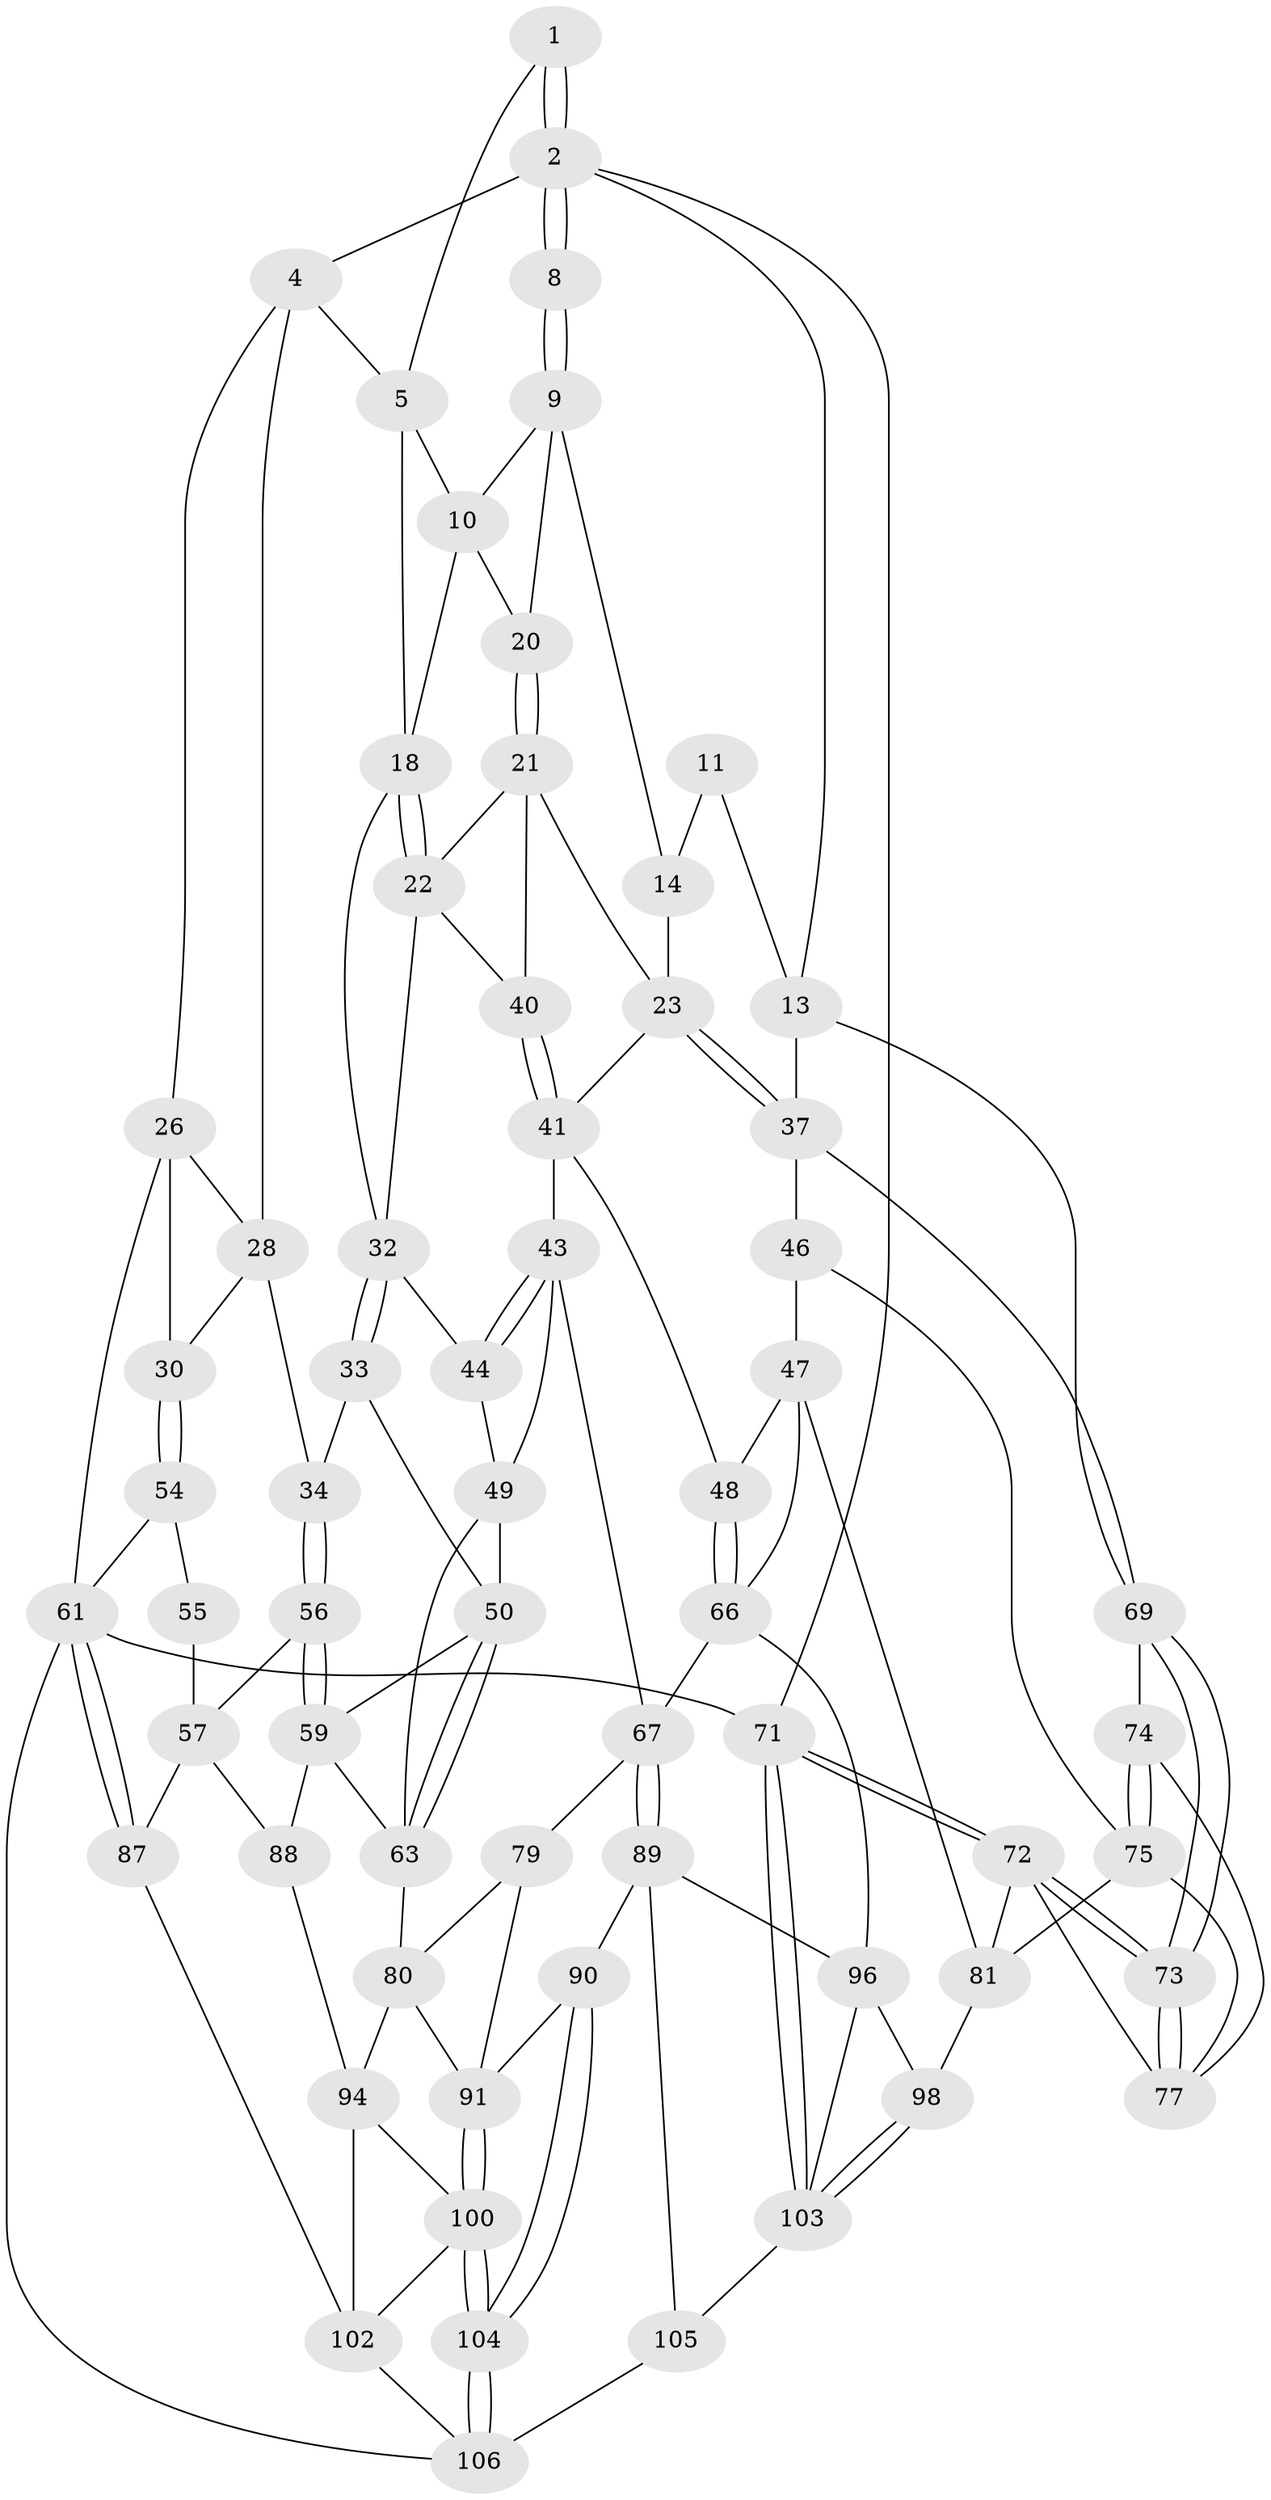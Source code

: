 // Generated by graph-tools (version 1.1) at 2025/52/02/27/25 19:52:43]
// undirected, 64 vertices, 142 edges
graph export_dot {
graph [start="1"]
  node [color=gray90,style=filled];
  1 [pos="+0.6422272612490916+0"];
  2 [pos="+1+0",super="+3"];
  4 [pos="+0.28250138078136705+0",super="+7"];
  5 [pos="+0.6414683618173908+0",super="+6"];
  8 [pos="+0.896366460250036+0.03002560267062639"];
  9 [pos="+0.8470675158024139+0.07457080908405835",super="+16"];
  10 [pos="+0.6526365116083652+0",super="+17"];
  11 [pos="+0.9194090696194823+0.10043303508211696",super="+12"];
  13 [pos="+1+0.2726438871058141",super="+36"];
  14 [pos="+0.8838586190647004+0.209305729468553",super="+15"];
  18 [pos="+0.4465152279996123+0.19461148002362813",super="+19"];
  20 [pos="+0.6804889020429019+0.11815364593622654"];
  21 [pos="+0.6335454440624251+0.2685642076556615",super="+25"];
  22 [pos="+0.566809620456542+0.26994123161459327",super="+38"];
  23 [pos="+0.7758324434013099+0.3460026670297413",super="+24"];
  26 [pos="+0+0",super="+27"];
  28 [pos="+0.24363396779766236+0.10418928857665165",super="+29"];
  30 [pos="+0+0.33039352541452294",super="+31"];
  32 [pos="+0.3781398805974331+0.3904550046093733",super="+39"];
  33 [pos="+0.31265492185949445+0.4432901708883389"];
  34 [pos="+0.2540777318576978+0.4440505934062127",super="+35"];
  37 [pos="+0.8338339724309701+0.3973134454240011",super="+45"];
  40 [pos="+0.5445876710983969+0.40069972517374797"];
  41 [pos="+0.6380481974733161+0.4854608487322705",super="+42"];
  43 [pos="+0.5974482474691325+0.5325749819040609",super="+52"];
  44 [pos="+0.48108273833230863+0.47464919782201"];
  46 [pos="+0.8433100621659301+0.5666821467985178"];
  47 [pos="+0.8162707099585165+0.5778472386995509",super="+82"];
  48 [pos="+0.7436988325802854+0.5906933208165814"];
  49 [pos="+0.476484813998326+0.4998125745149285",super="+53"];
  50 [pos="+0.37356623916077336+0.5454513758345528",super="+51"];
  54 [pos="+0+0.3702355833939941",super="+60"];
  55 [pos="+0.15373676559977295+0.448309344192723",super="+58"];
  56 [pos="+0.22195302105091036+0.5307015929404229"];
  57 [pos="+0.09891538834885608+0.6346898867234776",super="+86"];
  59 [pos="+0.26957429696333074+0.668251608827875",super="+65"];
  61 [pos="+0+0.742397096645994",super="+62"];
  63 [pos="+0.414848565188856+0.5981762564873336",super="+64"];
  66 [pos="+0.7136440471949258+0.6432641234123592",super="+83"];
  67 [pos="+0.5760813623167846+0.6931971942257903",super="+68"];
  69 [pos="+1+0.5117863409571549",super="+70"];
  71 [pos="+1+1"];
  72 [pos="+1+0.862879265603417",super="+84"];
  73 [pos="+1+0.5417072738765949"];
  74 [pos="+0.9615608953411142+0.6632628080636044"];
  75 [pos="+0.9326783985432717+0.7020503293867261",super="+76"];
  77 [pos="+0.9927186846370933+0.6610571173124339",super="+78"];
  79 [pos="+0.4917179825841159+0.6932167139521996"];
  80 [pos="+0.4078926077621392+0.7244706972746677",super="+93"];
  81 [pos="+0.880053227470776+0.771599078341198",super="+85"];
  87 [pos="+0.0794080899113559+0.8168748081681587"];
  88 [pos="+0.23916954712536959+0.741827811442446"];
  89 [pos="+0.6056323928316358+0.8057761424987199",super="+97"];
  90 [pos="+0.5888392015476134+0.8142404600213963"];
  91 [pos="+0.48719442088194603+0.8211766012355204",super="+92"];
  94 [pos="+0.3063492366389595+0.8727682243801714",super="+95"];
  96 [pos="+0.6784572281261979+0.8387799478397037",super="+99"];
  98 [pos="+0.8747466827069598+0.8306797297614162"];
  100 [pos="+0.3718436047723804+0.9785238609622409",super="+101"];
  102 [pos="+0.10450039634850607+0.9271452792009606",super="+108"];
  103 [pos="+1+1",super="+107"];
  104 [pos="+0.41565507978440763+1"];
  105 [pos="+0.4712815329708287+1"];
  106 [pos="+0.4250994175720969+1",super="+109"];
  1 -- 2;
  1 -- 2;
  1 -- 5;
  2 -- 8;
  2 -- 8;
  2 -- 4;
  2 -- 13;
  2 -- 71;
  4 -- 26;
  4 -- 28;
  4 -- 5;
  5 -- 10;
  5 -- 18;
  8 -- 9;
  8 -- 9;
  9 -- 10;
  9 -- 20;
  9 -- 14;
  10 -- 18;
  10 -- 20;
  11 -- 14 [weight=2];
  11 -- 13;
  13 -- 37;
  13 -- 69;
  14 -- 23;
  18 -- 22;
  18 -- 22;
  18 -- 32;
  20 -- 21;
  20 -- 21;
  21 -- 22;
  21 -- 40;
  21 -- 23;
  22 -- 40;
  22 -- 32;
  23 -- 37;
  23 -- 37;
  23 -- 41;
  26 -- 30 [weight=2];
  26 -- 61;
  26 -- 28;
  28 -- 30;
  28 -- 34;
  30 -- 54;
  30 -- 54;
  32 -- 33;
  32 -- 33;
  32 -- 44;
  33 -- 34;
  33 -- 50;
  34 -- 56;
  34 -- 56;
  37 -- 46;
  37 -- 69;
  40 -- 41;
  40 -- 41;
  41 -- 48;
  41 -- 43;
  43 -- 44;
  43 -- 44;
  43 -- 49;
  43 -- 67;
  44 -- 49;
  46 -- 47;
  46 -- 75;
  47 -- 48;
  47 -- 81;
  47 -- 66;
  48 -- 66;
  48 -- 66;
  49 -- 50;
  49 -- 63;
  50 -- 63;
  50 -- 63;
  50 -- 59;
  54 -- 55 [weight=2];
  54 -- 61;
  55 -- 57;
  56 -- 57;
  56 -- 59;
  56 -- 59;
  57 -- 88;
  57 -- 87;
  59 -- 88;
  59 -- 63;
  61 -- 87;
  61 -- 87;
  61 -- 71;
  61 -- 106;
  63 -- 80;
  66 -- 67;
  66 -- 96;
  67 -- 89;
  67 -- 89;
  67 -- 79;
  69 -- 73;
  69 -- 73;
  69 -- 74;
  71 -- 72;
  71 -- 72;
  71 -- 103;
  71 -- 103;
  72 -- 73;
  72 -- 73;
  72 -- 77;
  72 -- 81;
  73 -- 77;
  73 -- 77;
  74 -- 75;
  74 -- 75;
  74 -- 77;
  75 -- 77;
  75 -- 81;
  79 -- 80;
  79 -- 91;
  80 -- 94;
  80 -- 91;
  81 -- 98;
  87 -- 102;
  88 -- 94;
  89 -- 90;
  89 -- 96;
  89 -- 105;
  90 -- 91;
  90 -- 104;
  90 -- 104;
  91 -- 100;
  91 -- 100;
  94 -- 100;
  94 -- 102;
  96 -- 98;
  96 -- 103;
  98 -- 103;
  98 -- 103;
  100 -- 104;
  100 -- 104;
  100 -- 102;
  102 -- 106;
  103 -- 105;
  104 -- 106;
  104 -- 106;
  105 -- 106;
}
